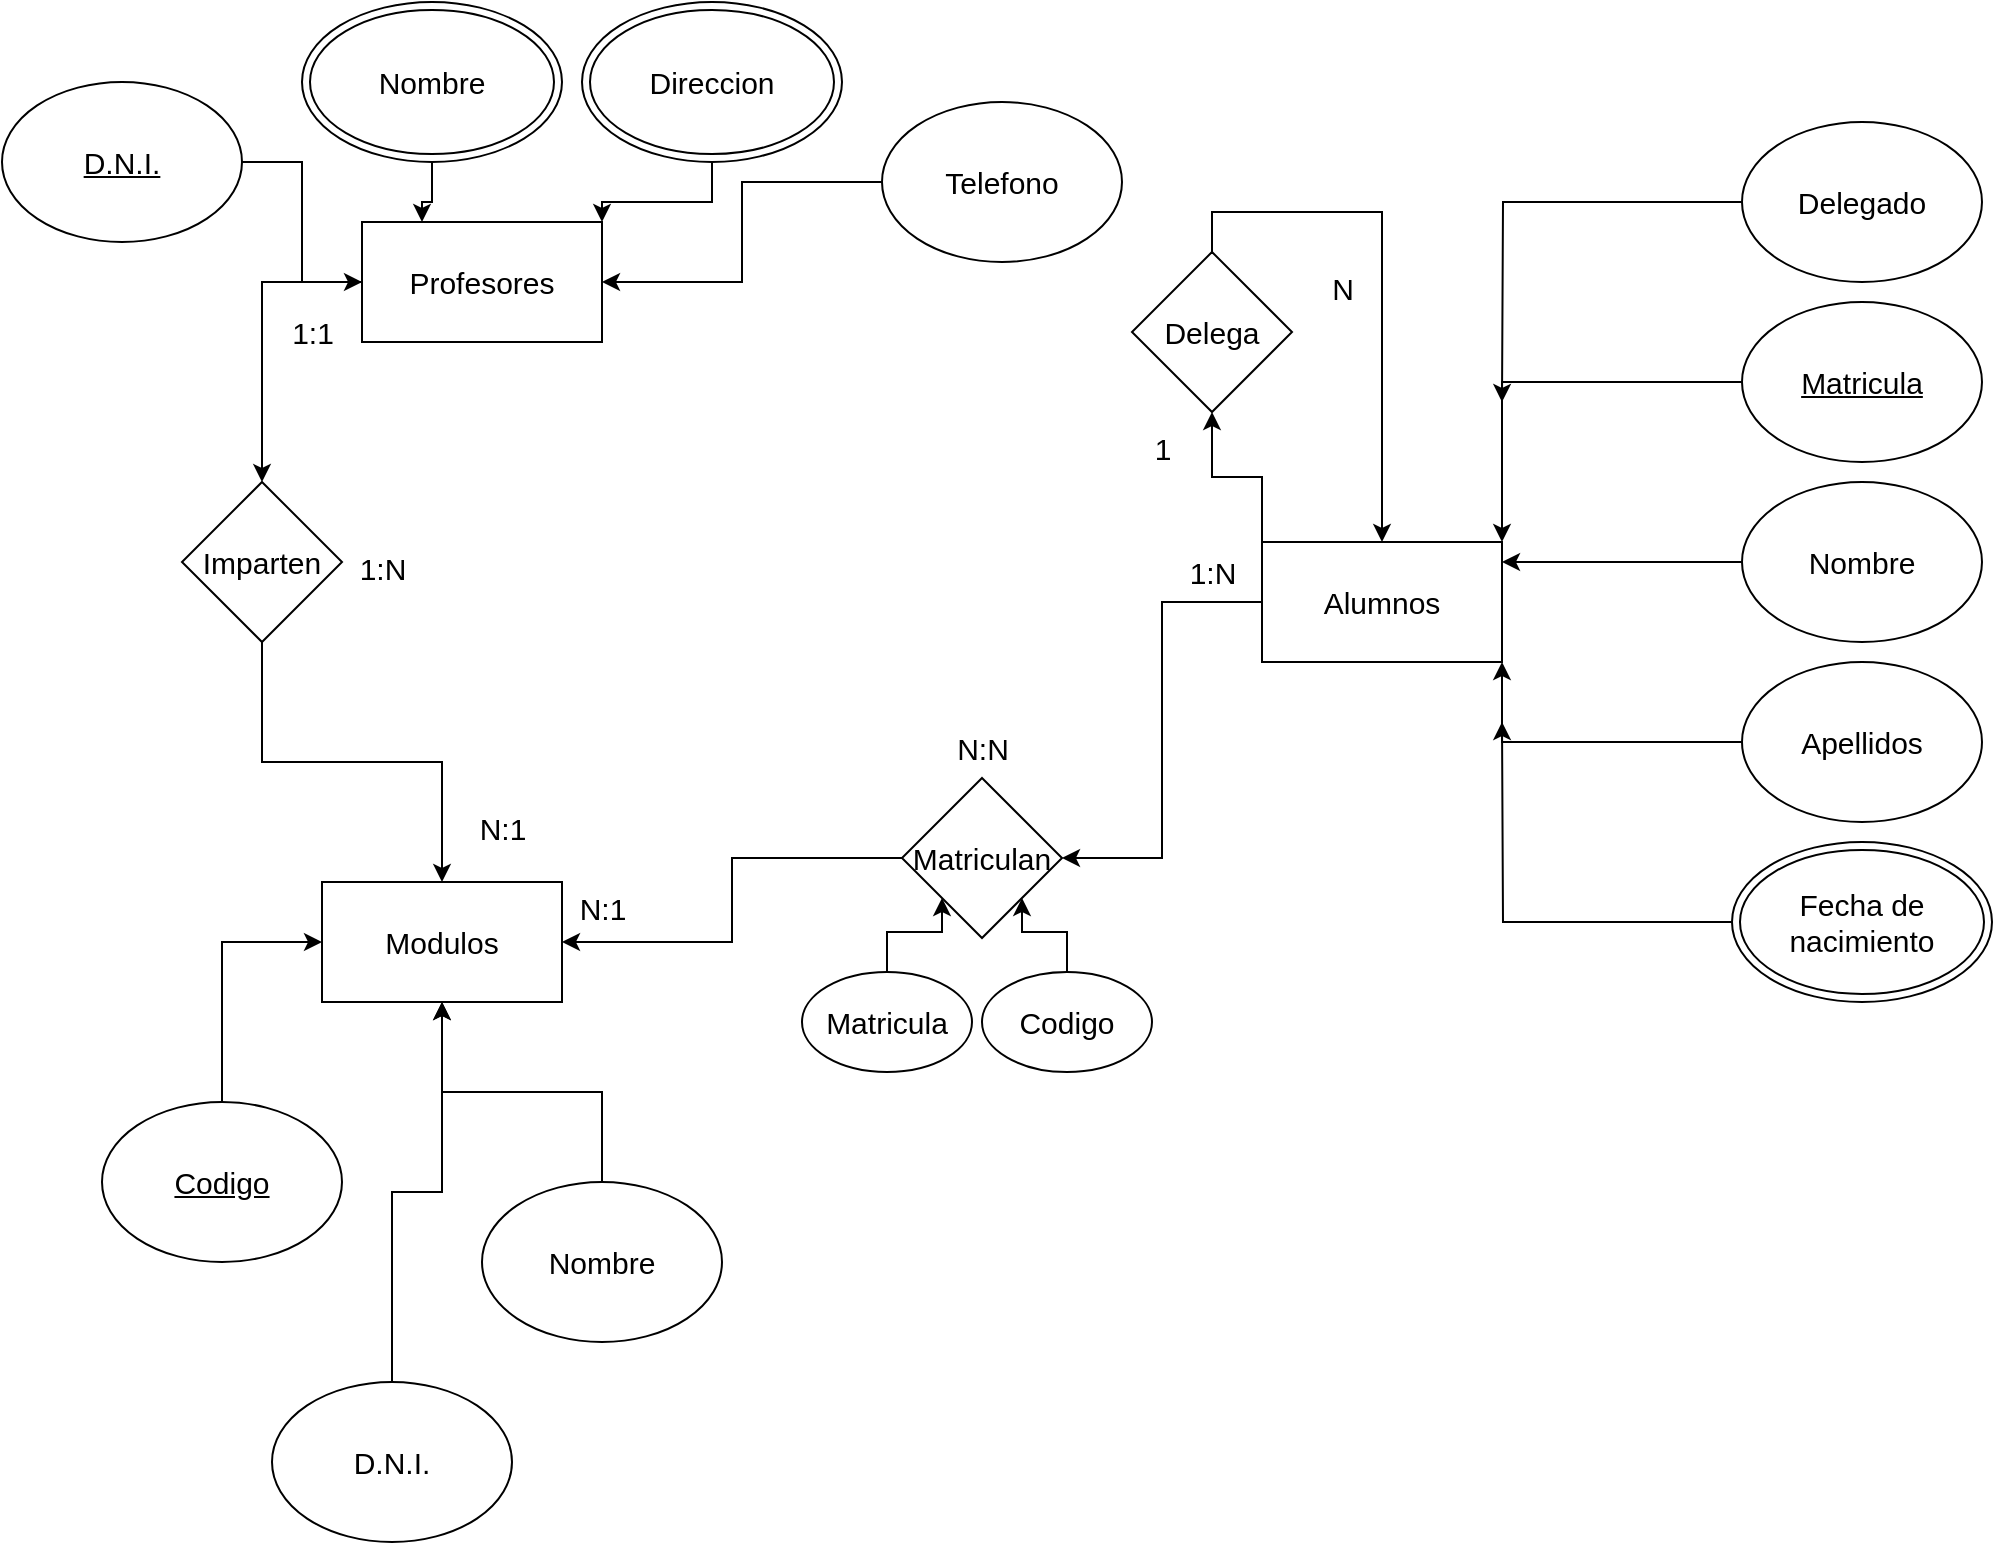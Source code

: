 <mxfile version="24.3.1" type="github">
  <diagram name="Page-1" id="mZo6sRiN5SiCfL1NPX2f">
    <mxGraphModel dx="1624" dy="1981" grid="1" gridSize="10" guides="1" tooltips="1" connect="1" arrows="1" fold="1" page="1" pageScale="1" pageWidth="850" pageHeight="1100" math="0" shadow="0">
      <root>
        <mxCell id="0" />
        <mxCell id="1" parent="0" />
        <mxCell id="wIAhz7zjaP8diEX-ziRP-1" value="Modulos" style="rounded=0;whiteSpace=wrap;html=1;horizontal=1;verticalAlign=middle;fontSize=15;" parent="1" vertex="1">
          <mxGeometry x="180" y="410" width="120" height="60" as="geometry" />
        </mxCell>
        <mxCell id="wIAhz7zjaP8diEX-ziRP-33" style="edgeStyle=orthogonalEdgeStyle;rounded=0;orthogonalLoop=1;jettySize=auto;html=1;horizontal=1;verticalAlign=middle;fontSize=15;" parent="1" source="wIAhz7zjaP8diEX-ziRP-2" target="wIAhz7zjaP8diEX-ziRP-32" edge="1">
          <mxGeometry relative="1" as="geometry" />
        </mxCell>
        <mxCell id="wIAhz7zjaP8diEX-ziRP-2" value="Profesores" style="rounded=0;whiteSpace=wrap;html=1;horizontal=1;verticalAlign=middle;fontSize=15;" parent="1" vertex="1">
          <mxGeometry x="200" y="80" width="120" height="60" as="geometry" />
        </mxCell>
        <mxCell id="wIAhz7zjaP8diEX-ziRP-39" style="edgeStyle=orthogonalEdgeStyle;rounded=0;orthogonalLoop=1;jettySize=auto;html=1;entryX=1;entryY=0.5;entryDx=0;entryDy=0;horizontal=1;verticalAlign=middle;fontSize=15;" parent="1" source="wIAhz7zjaP8diEX-ziRP-3" target="wIAhz7zjaP8diEX-ziRP-38" edge="1">
          <mxGeometry relative="1" as="geometry" />
        </mxCell>
        <mxCell id="wWKHDDxinLI4cM-AnCyT-2" style="edgeStyle=orthogonalEdgeStyle;rounded=0;orthogonalLoop=1;jettySize=auto;html=1;exitX=0;exitY=0;exitDx=0;exitDy=0;horizontal=1;verticalAlign=middle;fontSize=15;" edge="1" parent="1" source="wIAhz7zjaP8diEX-ziRP-3" target="wWKHDDxinLI4cM-AnCyT-1">
          <mxGeometry relative="1" as="geometry" />
        </mxCell>
        <mxCell id="wIAhz7zjaP8diEX-ziRP-3" value="Alumnos" style="rounded=0;whiteSpace=wrap;html=1;horizontal=1;verticalAlign=middle;fontSize=15;" parent="1" vertex="1">
          <mxGeometry x="650" y="240" width="120" height="60" as="geometry" />
        </mxCell>
        <mxCell id="wIAhz7zjaP8diEX-ziRP-8" style="edgeStyle=orthogonalEdgeStyle;rounded=0;orthogonalLoop=1;jettySize=auto;html=1;entryX=1;entryY=0;entryDx=0;entryDy=0;horizontal=1;verticalAlign=middle;fontSize=15;" parent="1" source="wIAhz7zjaP8diEX-ziRP-4" target="wIAhz7zjaP8diEX-ziRP-3" edge="1">
          <mxGeometry relative="1" as="geometry" />
        </mxCell>
        <mxCell id="wIAhz7zjaP8diEX-ziRP-4" value="&lt;u style=&quot;font-size: 15px;&quot;&gt;Matricula&lt;/u&gt;" style="ellipse;whiteSpace=wrap;html=1;horizontal=1;verticalAlign=middle;fontSize=15;" parent="1" vertex="1">
          <mxGeometry x="890" y="120" width="120" height="80" as="geometry" />
        </mxCell>
        <mxCell id="wIAhz7zjaP8diEX-ziRP-9" style="edgeStyle=orthogonalEdgeStyle;rounded=0;orthogonalLoop=1;jettySize=auto;html=1;horizontal=1;verticalAlign=middle;fontSize=15;" parent="1" source="wIAhz7zjaP8diEX-ziRP-5" edge="1">
          <mxGeometry relative="1" as="geometry">
            <mxPoint x="770" y="250" as="targetPoint" />
          </mxGeometry>
        </mxCell>
        <mxCell id="wIAhz7zjaP8diEX-ziRP-5" value="Nombre" style="ellipse;whiteSpace=wrap;html=1;horizontal=1;verticalAlign=middle;fontSize=15;" parent="1" vertex="1">
          <mxGeometry x="890" y="210" width="120" height="80" as="geometry" />
        </mxCell>
        <mxCell id="wIAhz7zjaP8diEX-ziRP-10" style="edgeStyle=orthogonalEdgeStyle;rounded=0;orthogonalLoop=1;jettySize=auto;html=1;entryX=1;entryY=1;entryDx=0;entryDy=0;horizontal=1;verticalAlign=middle;fontSize=15;" parent="1" source="wIAhz7zjaP8diEX-ziRP-6" target="wIAhz7zjaP8diEX-ziRP-3" edge="1">
          <mxGeometry relative="1" as="geometry" />
        </mxCell>
        <mxCell id="wIAhz7zjaP8diEX-ziRP-6" value="Apellidos" style="ellipse;whiteSpace=wrap;html=1;horizontal=1;verticalAlign=middle;fontSize=15;" parent="1" vertex="1">
          <mxGeometry x="890" y="300" width="120" height="80" as="geometry" />
        </mxCell>
        <mxCell id="wIAhz7zjaP8diEX-ziRP-16" style="edgeStyle=orthogonalEdgeStyle;rounded=0;orthogonalLoop=1;jettySize=auto;html=1;entryX=0;entryY=0.5;entryDx=0;entryDy=0;horizontal=1;verticalAlign=middle;fontSize=15;" parent="1" source="wIAhz7zjaP8diEX-ziRP-14" target="wIAhz7zjaP8diEX-ziRP-1" edge="1">
          <mxGeometry relative="1" as="geometry" />
        </mxCell>
        <mxCell id="wIAhz7zjaP8diEX-ziRP-14" value="&lt;u style=&quot;font-size: 15px;&quot;&gt;Codigo&lt;/u&gt;" style="ellipse;whiteSpace=wrap;html=1;horizontal=1;verticalAlign=middle;fontSize=15;" parent="1" vertex="1">
          <mxGeometry x="70" y="520" width="120" height="80" as="geometry" />
        </mxCell>
        <mxCell id="wIAhz7zjaP8diEX-ziRP-37" style="edgeStyle=orthogonalEdgeStyle;rounded=0;orthogonalLoop=1;jettySize=auto;html=1;entryX=0.5;entryY=1;entryDx=0;entryDy=0;horizontal=1;verticalAlign=middle;fontSize=15;" parent="1" source="wIAhz7zjaP8diEX-ziRP-15" target="wIAhz7zjaP8diEX-ziRP-1" edge="1">
          <mxGeometry relative="1" as="geometry" />
        </mxCell>
        <mxCell id="wIAhz7zjaP8diEX-ziRP-15" value="Nombre" style="ellipse;whiteSpace=wrap;html=1;horizontal=1;verticalAlign=middle;fontSize=15;" parent="1" vertex="1">
          <mxGeometry x="260" y="560" width="120" height="80" as="geometry" />
        </mxCell>
        <mxCell id="wIAhz7zjaP8diEX-ziRP-27" style="edgeStyle=orthogonalEdgeStyle;rounded=0;orthogonalLoop=1;jettySize=auto;html=1;entryX=0;entryY=0.5;entryDx=0;entryDy=0;horizontal=1;verticalAlign=middle;fontSize=15;" parent="1" source="wIAhz7zjaP8diEX-ziRP-18" target="wIAhz7zjaP8diEX-ziRP-2" edge="1">
          <mxGeometry relative="1" as="geometry" />
        </mxCell>
        <mxCell id="wIAhz7zjaP8diEX-ziRP-18" value="&lt;u style=&quot;font-size: 15px;&quot;&gt;D.N.I.&lt;/u&gt;" style="ellipse;whiteSpace=wrap;html=1;horizontal=1;verticalAlign=middle;fontSize=15;" parent="1" vertex="1">
          <mxGeometry x="20" y="10" width="120" height="80" as="geometry" />
        </mxCell>
        <mxCell id="wIAhz7zjaP8diEX-ziRP-28" style="edgeStyle=orthogonalEdgeStyle;rounded=0;orthogonalLoop=1;jettySize=auto;html=1;entryX=0.25;entryY=0;entryDx=0;entryDy=0;horizontal=1;verticalAlign=middle;fontSize=15;" parent="1" source="wIAhz7zjaP8diEX-ziRP-23" target="wIAhz7zjaP8diEX-ziRP-2" edge="1">
          <mxGeometry relative="1" as="geometry" />
        </mxCell>
        <mxCell id="wIAhz7zjaP8diEX-ziRP-23" value="Nombre" style="ellipse;shape=doubleEllipse;whiteSpace=wrap;html=1;horizontal=1;verticalAlign=middle;fontSize=15;" parent="1" vertex="1">
          <mxGeometry x="170" y="-30" width="130" height="80" as="geometry" />
        </mxCell>
        <mxCell id="wWKHDDxinLI4cM-AnCyT-10" style="edgeStyle=orthogonalEdgeStyle;rounded=0;orthogonalLoop=1;jettySize=auto;html=1;horizontal=1;verticalAlign=middle;fontSize=15;" edge="1" parent="1" source="wIAhz7zjaP8diEX-ziRP-24">
          <mxGeometry relative="1" as="geometry">
            <mxPoint x="770" y="330" as="targetPoint" />
          </mxGeometry>
        </mxCell>
        <mxCell id="wIAhz7zjaP8diEX-ziRP-24" value="Fecha de nacimiento" style="ellipse;shape=doubleEllipse;whiteSpace=wrap;html=1;horizontal=1;verticalAlign=middle;fontSize=15;" parent="1" vertex="1">
          <mxGeometry x="885" y="390" width="130" height="80" as="geometry" />
        </mxCell>
        <mxCell id="wIAhz7zjaP8diEX-ziRP-29" style="edgeStyle=orthogonalEdgeStyle;rounded=0;orthogonalLoop=1;jettySize=auto;html=1;entryX=1;entryY=0;entryDx=0;entryDy=0;horizontal=1;verticalAlign=middle;fontSize=15;" parent="1" source="wIAhz7zjaP8diEX-ziRP-25" target="wIAhz7zjaP8diEX-ziRP-2" edge="1">
          <mxGeometry relative="1" as="geometry" />
        </mxCell>
        <mxCell id="wIAhz7zjaP8diEX-ziRP-25" value="Direccion" style="ellipse;shape=doubleEllipse;whiteSpace=wrap;html=1;horizontal=1;verticalAlign=middle;fontSize=15;" parent="1" vertex="1">
          <mxGeometry x="310" y="-30" width="130" height="80" as="geometry" />
        </mxCell>
        <mxCell id="wIAhz7zjaP8diEX-ziRP-30" style="edgeStyle=orthogonalEdgeStyle;rounded=0;orthogonalLoop=1;jettySize=auto;html=1;entryX=1;entryY=0.5;entryDx=0;entryDy=0;horizontal=1;verticalAlign=middle;fontSize=15;" parent="1" source="wIAhz7zjaP8diEX-ziRP-26" target="wIAhz7zjaP8diEX-ziRP-2" edge="1">
          <mxGeometry relative="1" as="geometry" />
        </mxCell>
        <mxCell id="wIAhz7zjaP8diEX-ziRP-26" value="Telefono" style="ellipse;whiteSpace=wrap;html=1;horizontal=1;verticalAlign=middle;fontSize=15;" parent="1" vertex="1">
          <mxGeometry x="460" y="20" width="120" height="80" as="geometry" />
        </mxCell>
        <mxCell id="wIAhz7zjaP8diEX-ziRP-34" style="edgeStyle=orthogonalEdgeStyle;rounded=0;orthogonalLoop=1;jettySize=auto;html=1;entryX=0.5;entryY=0;entryDx=0;entryDy=0;horizontal=1;verticalAlign=middle;fontSize=15;" parent="1" source="wIAhz7zjaP8diEX-ziRP-32" target="wIAhz7zjaP8diEX-ziRP-1" edge="1">
          <mxGeometry relative="1" as="geometry" />
        </mxCell>
        <mxCell id="wIAhz7zjaP8diEX-ziRP-32" value="Imparten" style="rhombus;whiteSpace=wrap;html=1;horizontal=1;verticalAlign=middle;fontSize=15;" parent="1" vertex="1">
          <mxGeometry x="110" y="210" width="80" height="80" as="geometry" />
        </mxCell>
        <mxCell id="wIAhz7zjaP8diEX-ziRP-35" value="1:1" style="text;html=1;align=center;verticalAlign=middle;resizable=0;points=[];autosize=1;strokeColor=none;fillColor=none;horizontal=1;fontSize=15;" parent="1" vertex="1">
          <mxGeometry x="155" y="120" width="40" height="30" as="geometry" />
        </mxCell>
        <mxCell id="wIAhz7zjaP8diEX-ziRP-36" value="N:1" style="text;html=1;align=center;verticalAlign=middle;resizable=0;points=[];autosize=1;strokeColor=none;fillColor=none;horizontal=1;fontSize=15;" parent="1" vertex="1">
          <mxGeometry x="245" y="368" width="50" height="30" as="geometry" />
        </mxCell>
        <mxCell id="wIAhz7zjaP8diEX-ziRP-40" style="edgeStyle=orthogonalEdgeStyle;rounded=0;orthogonalLoop=1;jettySize=auto;html=1;entryX=1;entryY=0.5;entryDx=0;entryDy=0;horizontal=1;verticalAlign=middle;fontSize=15;" parent="1" source="wIAhz7zjaP8diEX-ziRP-38" target="wIAhz7zjaP8diEX-ziRP-1" edge="1">
          <mxGeometry relative="1" as="geometry" />
        </mxCell>
        <mxCell id="wIAhz7zjaP8diEX-ziRP-38" value="Matriculan" style="rhombus;whiteSpace=wrap;html=1;horizontal=1;verticalAlign=middle;fontSize=15;" parent="1" vertex="1">
          <mxGeometry x="470" y="358" width="80" height="80" as="geometry" />
        </mxCell>
        <mxCell id="wIAhz7zjaP8diEX-ziRP-41" value="1:N" style="text;html=1;align=center;verticalAlign=middle;resizable=0;points=[];autosize=1;strokeColor=none;fillColor=none;horizontal=1;fontSize=15;" parent="1" vertex="1">
          <mxGeometry x="600" y="240" width="50" height="30" as="geometry" />
        </mxCell>
        <mxCell id="wIAhz7zjaP8diEX-ziRP-42" value="N:1" style="text;html=1;align=center;verticalAlign=middle;resizable=0;points=[];autosize=1;strokeColor=none;fillColor=none;horizontal=1;fontSize=15;" parent="1" vertex="1">
          <mxGeometry x="295" y="408" width="50" height="30" as="geometry" />
        </mxCell>
        <mxCell id="wIAhz7zjaP8diEX-ziRP-47" style="edgeStyle=orthogonalEdgeStyle;rounded=0;orthogonalLoop=1;jettySize=auto;html=1;entryX=0;entryY=1;entryDx=0;entryDy=0;horizontal=1;verticalAlign=middle;fontSize=15;" parent="1" source="wIAhz7zjaP8diEX-ziRP-44" target="wIAhz7zjaP8diEX-ziRP-38" edge="1">
          <mxGeometry relative="1" as="geometry" />
        </mxCell>
        <mxCell id="wIAhz7zjaP8diEX-ziRP-44" value="Matricula" style="ellipse;whiteSpace=wrap;html=1;horizontal=1;verticalAlign=middle;fontSize=15;" parent="1" vertex="1">
          <mxGeometry x="420" y="455" width="85" height="50" as="geometry" />
        </mxCell>
        <mxCell id="wIAhz7zjaP8diEX-ziRP-46" style="edgeStyle=orthogonalEdgeStyle;rounded=0;orthogonalLoop=1;jettySize=auto;html=1;entryX=1;entryY=1;entryDx=0;entryDy=0;horizontal=1;verticalAlign=middle;fontSize=15;" parent="1" source="wIAhz7zjaP8diEX-ziRP-45" target="wIAhz7zjaP8diEX-ziRP-38" edge="1">
          <mxGeometry relative="1" as="geometry" />
        </mxCell>
        <mxCell id="wIAhz7zjaP8diEX-ziRP-45" value="Codigo" style="ellipse;whiteSpace=wrap;html=1;horizontal=1;verticalAlign=middle;fontSize=15;" parent="1" vertex="1">
          <mxGeometry x="510" y="455" width="85" height="50" as="geometry" />
        </mxCell>
        <mxCell id="wIAhz7zjaP8diEX-ziRP-48" value="1:N" style="text;html=1;align=center;verticalAlign=middle;resizable=0;points=[];autosize=1;strokeColor=none;fillColor=none;horizontal=1;fontSize=15;" parent="1" vertex="1">
          <mxGeometry x="185" y="238" width="50" height="30" as="geometry" />
        </mxCell>
        <mxCell id="wIAhz7zjaP8diEX-ziRP-49" value="N:N" style="text;html=1;align=center;verticalAlign=middle;resizable=0;points=[];autosize=1;strokeColor=none;fillColor=none;horizontal=1;fontSize=15;" parent="1" vertex="1">
          <mxGeometry x="485" y="328" width="50" height="30" as="geometry" />
        </mxCell>
        <mxCell id="wWKHDDxinLI4cM-AnCyT-3" style="edgeStyle=orthogonalEdgeStyle;rounded=0;orthogonalLoop=1;jettySize=auto;html=1;exitX=0.5;exitY=0;exitDx=0;exitDy=0;entryX=0.5;entryY=0;entryDx=0;entryDy=0;horizontal=1;verticalAlign=middle;fontSize=15;" edge="1" parent="1" source="wWKHDDxinLI4cM-AnCyT-1" target="wIAhz7zjaP8diEX-ziRP-3">
          <mxGeometry relative="1" as="geometry" />
        </mxCell>
        <mxCell id="wWKHDDxinLI4cM-AnCyT-1" value="Delega" style="rhombus;whiteSpace=wrap;html=1;horizontal=1;verticalAlign=middle;fontSize=15;" vertex="1" parent="1">
          <mxGeometry x="585" y="95" width="80" height="80" as="geometry" />
        </mxCell>
        <mxCell id="wWKHDDxinLI4cM-AnCyT-9" style="edgeStyle=orthogonalEdgeStyle;rounded=0;orthogonalLoop=1;jettySize=auto;html=1;horizontal=1;verticalAlign=middle;fontSize=15;" edge="1" parent="1" source="wWKHDDxinLI4cM-AnCyT-8">
          <mxGeometry relative="1" as="geometry">
            <mxPoint x="770" y="170" as="targetPoint" />
          </mxGeometry>
        </mxCell>
        <mxCell id="wWKHDDxinLI4cM-AnCyT-8" value="Delegado" style="ellipse;whiteSpace=wrap;html=1;horizontal=1;verticalAlign=middle;fontSize=15;" vertex="1" parent="1">
          <mxGeometry x="890" y="30" width="120" height="80" as="geometry" />
        </mxCell>
        <mxCell id="wWKHDDxinLI4cM-AnCyT-13" style="edgeStyle=orthogonalEdgeStyle;rounded=0;orthogonalLoop=1;jettySize=auto;html=1;horizontal=1;verticalAlign=middle;fontSize=15;" edge="1" parent="1" source="wWKHDDxinLI4cM-AnCyT-12" target="wIAhz7zjaP8diEX-ziRP-1">
          <mxGeometry relative="1" as="geometry">
            <mxPoint x="215" y="480" as="targetPoint" />
          </mxGeometry>
        </mxCell>
        <mxCell id="wWKHDDxinLI4cM-AnCyT-12" value="D.N.I." style="ellipse;whiteSpace=wrap;html=1;horizontal=1;verticalAlign=middle;fontSize=15;" vertex="1" parent="1">
          <mxGeometry x="155" y="660" width="120" height="80" as="geometry" />
        </mxCell>
        <mxCell id="wWKHDDxinLI4cM-AnCyT-15" value="1" style="text;html=1;align=center;verticalAlign=middle;resizable=0;points=[];autosize=1;strokeColor=none;fillColor=none;horizontal=1;fontSize=15;" vertex="1" parent="1">
          <mxGeometry x="585" y="178" width="30" height="30" as="geometry" />
        </mxCell>
        <mxCell id="wWKHDDxinLI4cM-AnCyT-16" value="N" style="text;html=1;align=center;verticalAlign=middle;resizable=0;points=[];autosize=1;strokeColor=none;fillColor=none;horizontal=1;fontSize=15;" vertex="1" parent="1">
          <mxGeometry x="675" y="98" width="30" height="30" as="geometry" />
        </mxCell>
      </root>
    </mxGraphModel>
  </diagram>
</mxfile>
